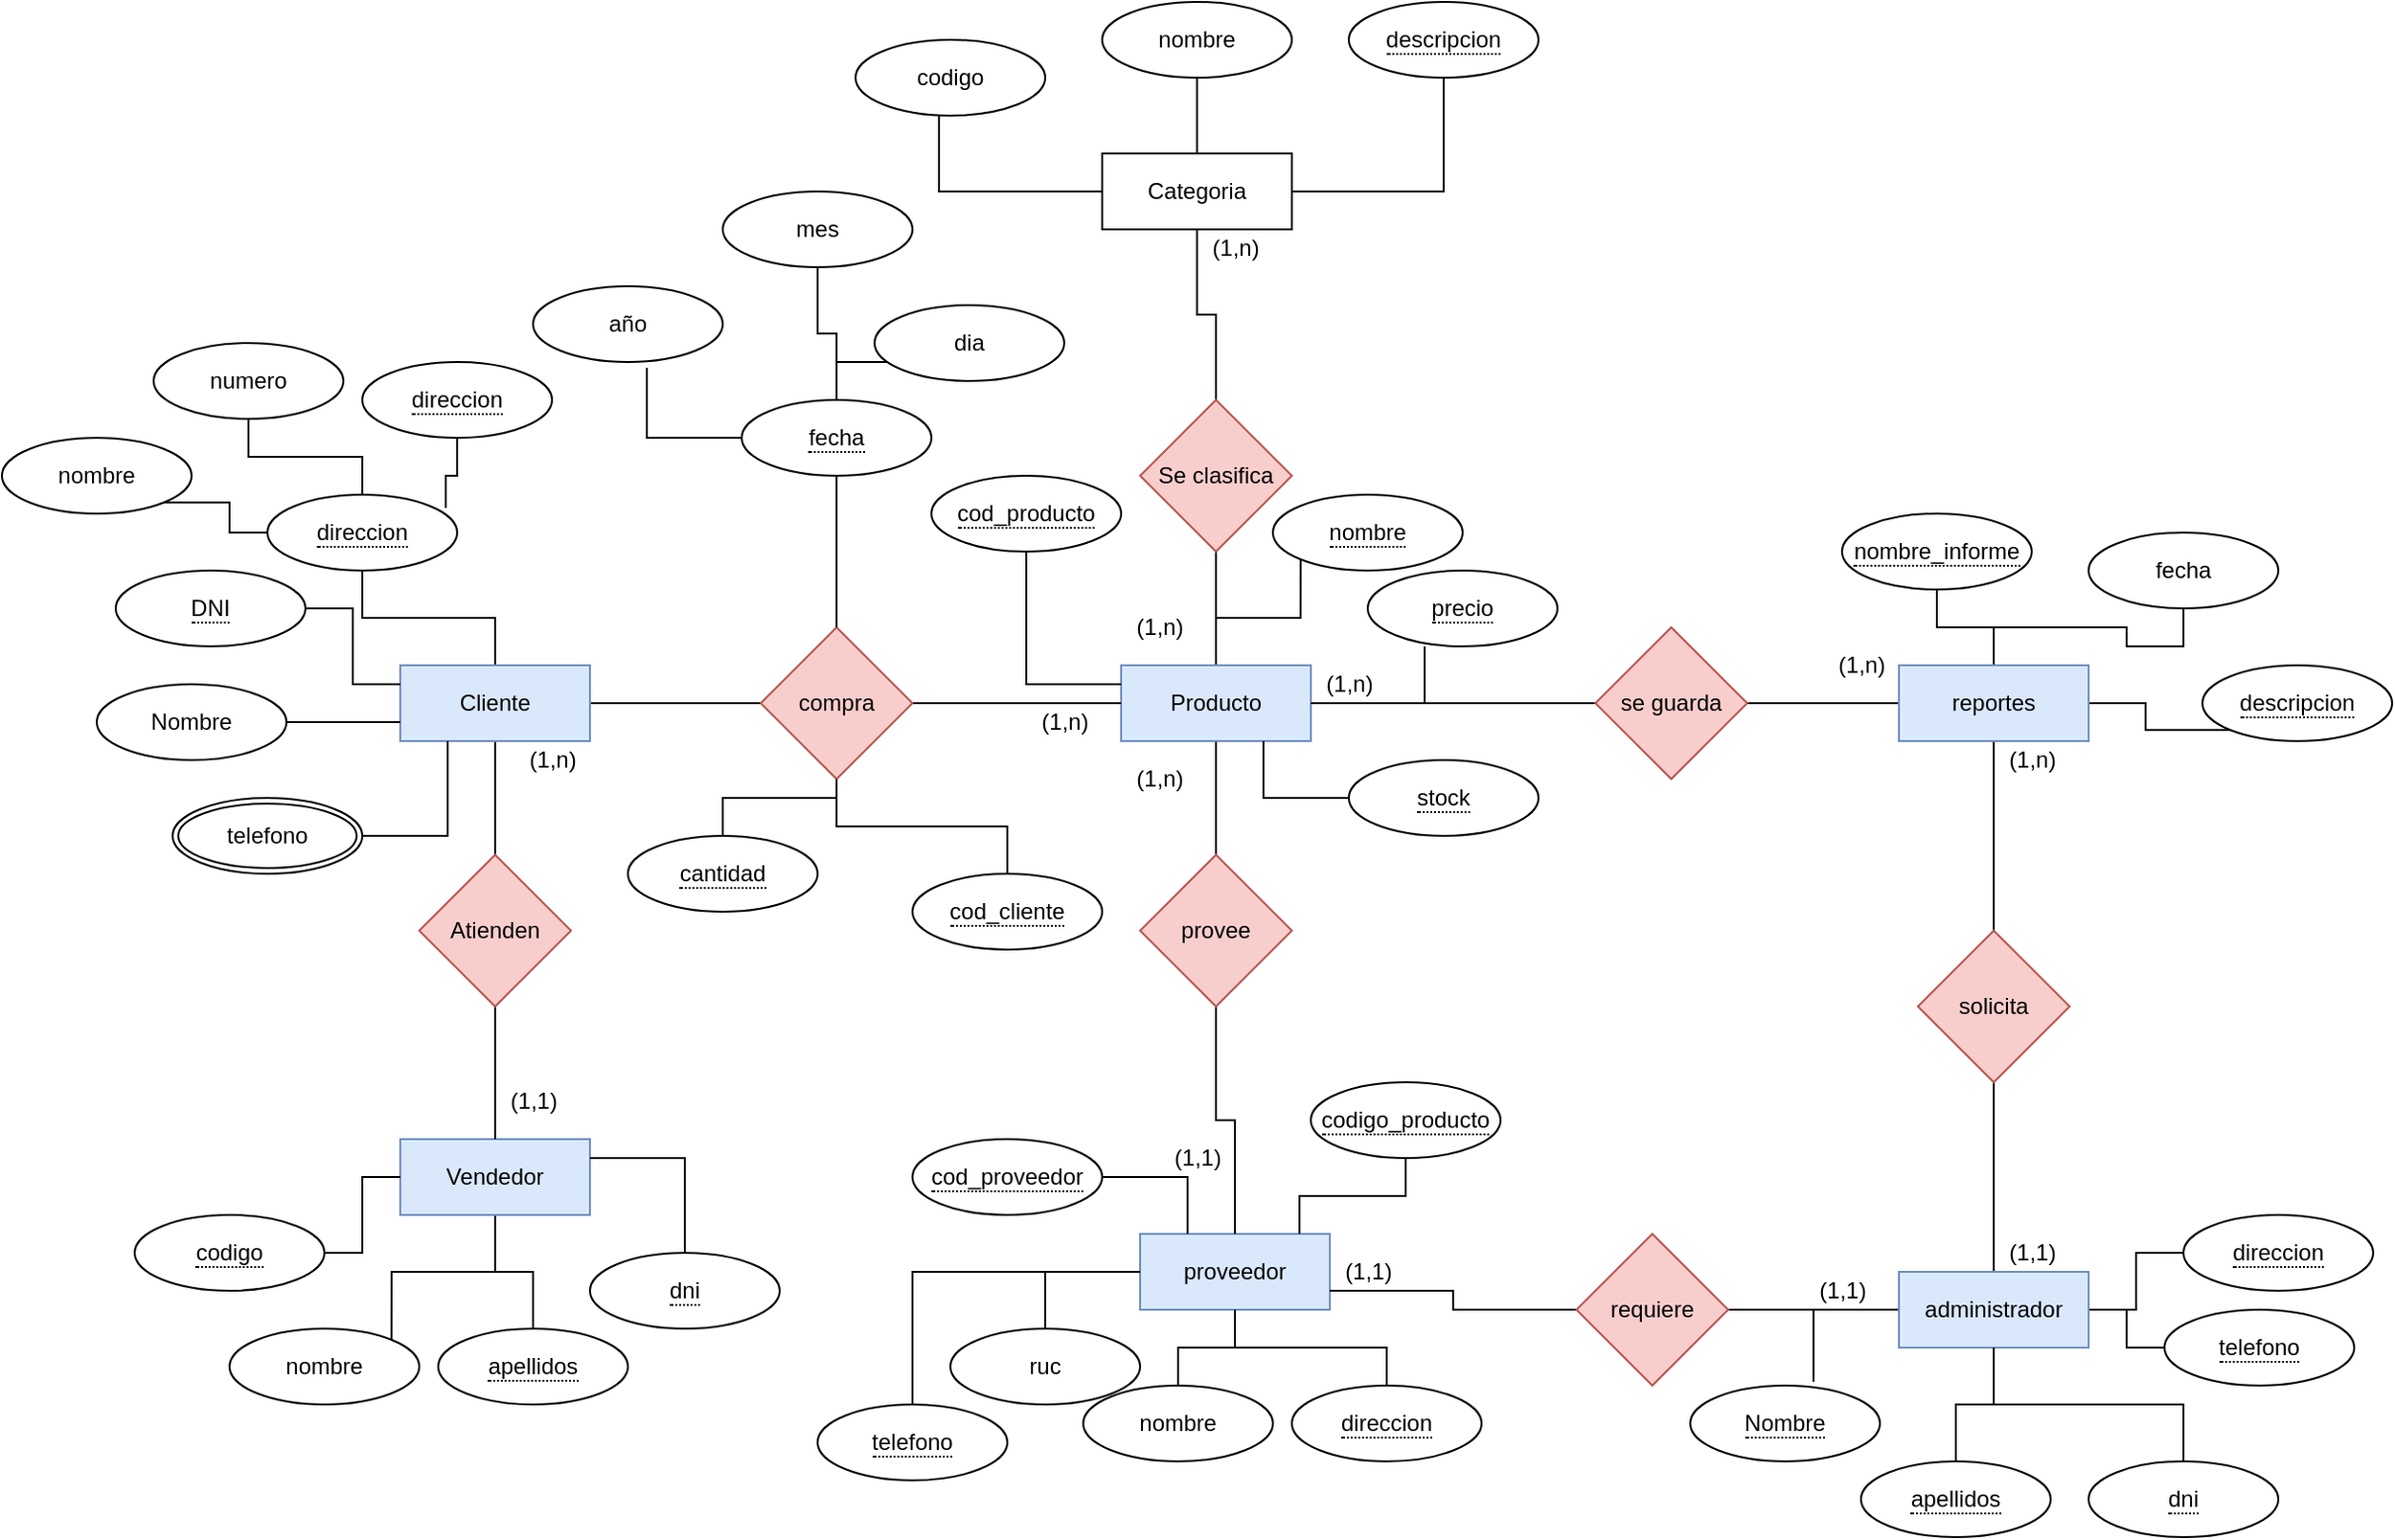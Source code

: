 <mxfile version="13.9.9" type="device"><diagram id="R2lEEEUBdFMjLlhIrx00" name="Page-1"><mxGraphModel dx="2038" dy="1594" grid="1" gridSize="10" guides="1" tooltips="1" connect="1" arrows="1" fold="1" page="1" pageScale="1" pageWidth="850" pageHeight="1100" math="0" shadow="0" extFonts="Permanent Marker^https://fonts.googleapis.com/css?family=Permanent+Marker"><root><mxCell id="0"/><mxCell id="1" parent="0"/><mxCell id="9m6zmEANx0k7Btsgxf_V-5" value="" style="edgeStyle=orthogonalEdgeStyle;rounded=0;orthogonalLoop=1;jettySize=auto;html=1;endArrow=none;endFill=0;" parent="1" source="9m6zmEANx0k7Btsgxf_V-1" target="9m6zmEANx0k7Btsgxf_V-4" edge="1"><mxGeometry relative="1" as="geometry"/></mxCell><mxCell id="9m6zmEANx0k7Btsgxf_V-8" value="" style="edgeStyle=orthogonalEdgeStyle;rounded=0;orthogonalLoop=1;jettySize=auto;html=1;endArrow=none;endFill=0;" parent="1" source="9m6zmEANx0k7Btsgxf_V-1" target="9m6zmEANx0k7Btsgxf_V-7" edge="1"><mxGeometry relative="1" as="geometry"/></mxCell><mxCell id="9m6zmEANx0k7Btsgxf_V-21" style="edgeStyle=orthogonalEdgeStyle;rounded=0;orthogonalLoop=1;jettySize=auto;html=1;endArrow=none;endFill=0;" parent="1" source="9m6zmEANx0k7Btsgxf_V-1" target="9m6zmEANx0k7Btsgxf_V-19" edge="1"><mxGeometry relative="1" as="geometry"/></mxCell><mxCell id="9m6zmEANx0k7Btsgxf_V-1" value="Cliente" style="whiteSpace=wrap;html=1;align=center;fillColor=#dae8fc;strokeColor=#6c8ebf;" parent="1" vertex="1"><mxGeometry x="60" y="170" width="100" height="40" as="geometry"/></mxCell><mxCell id="9m6zmEANx0k7Btsgxf_V-93" style="edgeStyle=orthogonalEdgeStyle;rounded=0;orthogonalLoop=1;jettySize=auto;html=1;entryX=1;entryY=0;entryDx=0;entryDy=0;endArrow=none;endFill=0;" parent="1" source="9m6zmEANx0k7Btsgxf_V-2" target="9m6zmEANx0k7Btsgxf_V-35" edge="1"><mxGeometry relative="1" as="geometry"/></mxCell><mxCell id="9m6zmEANx0k7Btsgxf_V-94" style="edgeStyle=orthogonalEdgeStyle;rounded=0;orthogonalLoop=1;jettySize=auto;html=1;endArrow=none;endFill=0;" parent="1" source="9m6zmEANx0k7Btsgxf_V-2" target="9m6zmEANx0k7Btsgxf_V-36" edge="1"><mxGeometry relative="1" as="geometry"/></mxCell><mxCell id="9m6zmEANx0k7Btsgxf_V-2" value="Vendedor" style="whiteSpace=wrap;html=1;align=center;fillColor=#dae8fc;strokeColor=#6c8ebf;" parent="1" vertex="1"><mxGeometry x="60" y="420" width="100" height="40" as="geometry"/></mxCell><mxCell id="9m6zmEANx0k7Btsgxf_V-11" value="" style="edgeStyle=orthogonalEdgeStyle;rounded=0;orthogonalLoop=1;jettySize=auto;html=1;endArrow=none;endFill=0;" parent="1" source="9m6zmEANx0k7Btsgxf_V-3" target="9m6zmEANx0k7Btsgxf_V-10" edge="1"><mxGeometry relative="1" as="geometry"/></mxCell><mxCell id="9m6zmEANx0k7Btsgxf_V-46" style="edgeStyle=orthogonalEdgeStyle;rounded=0;orthogonalLoop=1;jettySize=auto;html=1;entryX=0;entryY=1;entryDx=0;entryDy=0;endArrow=none;endFill=0;" parent="1" source="9m6zmEANx0k7Btsgxf_V-3" target="9m6zmEANx0k7Btsgxf_V-31" edge="1"><mxGeometry relative="1" as="geometry"/></mxCell><mxCell id="9m6zmEANx0k7Btsgxf_V-53" value="" style="edgeStyle=orthogonalEdgeStyle;rounded=0;orthogonalLoop=1;jettySize=auto;html=1;endArrow=none;endFill=0;" parent="1" source="9m6zmEANx0k7Btsgxf_V-3" target="9m6zmEANx0k7Btsgxf_V-52" edge="1"><mxGeometry relative="1" as="geometry"/></mxCell><mxCell id="9m6zmEANx0k7Btsgxf_V-66" style="edgeStyle=orthogonalEdgeStyle;rounded=0;orthogonalLoop=1;jettySize=auto;html=1;entryX=0.3;entryY=1;entryDx=0;entryDy=0;entryPerimeter=0;endArrow=none;endFill=0;" parent="1" source="9m6zmEANx0k7Btsgxf_V-3" target="9m6zmEANx0k7Btsgxf_V-32" edge="1"><mxGeometry relative="1" as="geometry"/></mxCell><mxCell id="9m6zmEANx0k7Btsgxf_V-3" value="Producto" style="whiteSpace=wrap;html=1;align=center;fillColor=#dae8fc;strokeColor=#6c8ebf;" parent="1" vertex="1"><mxGeometry x="440" y="170" width="100" height="40" as="geometry"/></mxCell><mxCell id="9m6zmEANx0k7Btsgxf_V-6" style="edgeStyle=orthogonalEdgeStyle;rounded=0;orthogonalLoop=1;jettySize=auto;html=1;endArrow=none;endFill=0;" parent="1" source="9m6zmEANx0k7Btsgxf_V-4" target="9m6zmEANx0k7Btsgxf_V-3" edge="1"><mxGeometry relative="1" as="geometry"/></mxCell><mxCell id="9m6zmEANx0k7Btsgxf_V-114" style="edgeStyle=orthogonalEdgeStyle;rounded=0;orthogonalLoop=1;jettySize=auto;html=1;endArrow=none;endFill=0;" parent="1" source="9m6zmEANx0k7Btsgxf_V-4" target="9m6zmEANx0k7Btsgxf_V-109" edge="1"><mxGeometry relative="1" as="geometry"/></mxCell><mxCell id="9m6zmEANx0k7Btsgxf_V-4" value="compra" style="rhombus;whiteSpace=wrap;html=1;fillColor=#f8cecc;strokeColor=#b85450;" parent="1" vertex="1"><mxGeometry x="250" y="150" width="80" height="80" as="geometry"/></mxCell><mxCell id="9m6zmEANx0k7Btsgxf_V-9" style="edgeStyle=orthogonalEdgeStyle;rounded=0;orthogonalLoop=1;jettySize=auto;html=1;endArrow=none;endFill=0;" parent="1" source="9m6zmEANx0k7Btsgxf_V-7" target="9m6zmEANx0k7Btsgxf_V-2" edge="1"><mxGeometry relative="1" as="geometry"/></mxCell><mxCell id="9m6zmEANx0k7Btsgxf_V-7" value="Atienden" style="rhombus;whiteSpace=wrap;html=1;fillColor=#f8cecc;strokeColor=#b85450;" parent="1" vertex="1"><mxGeometry x="70" y="270" width="80" height="80" as="geometry"/></mxCell><mxCell id="9m6zmEANx0k7Btsgxf_V-13" style="edgeStyle=orthogonalEdgeStyle;rounded=0;orthogonalLoop=1;jettySize=auto;html=1;entryX=0.5;entryY=1;entryDx=0;entryDy=0;endArrow=none;endFill=0;" parent="1" source="9m6zmEANx0k7Btsgxf_V-10" target="9m6zmEANx0k7Btsgxf_V-12" edge="1"><mxGeometry relative="1" as="geometry"/></mxCell><mxCell id="9m6zmEANx0k7Btsgxf_V-10" value="Se clasifica" style="rhombus;whiteSpace=wrap;html=1;fillColor=#f8cecc;strokeColor=#b85450;" parent="1" vertex="1"><mxGeometry x="450" y="30" width="80" height="80" as="geometry"/></mxCell><mxCell id="9m6zmEANx0k7Btsgxf_V-27" style="edgeStyle=orthogonalEdgeStyle;rounded=0;orthogonalLoop=1;jettySize=auto;html=1;endArrow=none;endFill=0;" parent="1" source="9m6zmEANx0k7Btsgxf_V-12" target="9m6zmEANx0k7Btsgxf_V-25" edge="1"><mxGeometry relative="1" as="geometry"/></mxCell><mxCell id="9m6zmEANx0k7Btsgxf_V-28" style="edgeStyle=orthogonalEdgeStyle;rounded=0;orthogonalLoop=1;jettySize=auto;html=1;entryX=0.44;entryY=1;entryDx=0;entryDy=0;entryPerimeter=0;endArrow=none;endFill=0;" parent="1" source="9m6zmEANx0k7Btsgxf_V-12" target="9m6zmEANx0k7Btsgxf_V-24" edge="1"><mxGeometry relative="1" as="geometry"/></mxCell><mxCell id="9m6zmEANx0k7Btsgxf_V-29" style="edgeStyle=orthogonalEdgeStyle;rounded=0;orthogonalLoop=1;jettySize=auto;html=1;endArrow=none;endFill=0;" parent="1" source="9m6zmEANx0k7Btsgxf_V-12" target="9m6zmEANx0k7Btsgxf_V-26" edge="1"><mxGeometry relative="1" as="geometry"/></mxCell><mxCell id="9m6zmEANx0k7Btsgxf_V-12" value="Categoria" style="whiteSpace=wrap;html=1;align=center;" parent="1" vertex="1"><mxGeometry x="430" y="-100" width="100" height="40" as="geometry"/></mxCell><mxCell id="9m6zmEANx0k7Btsgxf_V-123" style="edgeStyle=orthogonalEdgeStyle;rounded=0;orthogonalLoop=1;jettySize=auto;html=1;entryX=0;entryY=0.75;entryDx=0;entryDy=0;endArrow=none;endFill=0;" parent="1" source="9m6zmEANx0k7Btsgxf_V-14" target="9m6zmEANx0k7Btsgxf_V-1" edge="1"><mxGeometry relative="1" as="geometry"/></mxCell><mxCell id="9m6zmEANx0k7Btsgxf_V-14" value="Nombre" style="ellipse;whiteSpace=wrap;html=1;align=center;" parent="1" vertex="1"><mxGeometry x="-100" y="180" width="100" height="40" as="geometry"/></mxCell><mxCell id="9m6zmEANx0k7Btsgxf_V-124" style="edgeStyle=orthogonalEdgeStyle;rounded=0;orthogonalLoop=1;jettySize=auto;html=1;entryX=0;entryY=0.25;entryDx=0;entryDy=0;endArrow=none;endFill=0;" parent="1" source="9m6zmEANx0k7Btsgxf_V-16" target="9m6zmEANx0k7Btsgxf_V-1" edge="1"><mxGeometry relative="1" as="geometry"/></mxCell><mxCell id="9m6zmEANx0k7Btsgxf_V-16" value="&lt;span style=&quot;border-bottom: 1px dotted&quot;&gt;DNI&lt;/span&gt;" style="ellipse;whiteSpace=wrap;html=1;align=center;" parent="1" vertex="1"><mxGeometry x="-90" y="120" width="100" height="40" as="geometry"/></mxCell><mxCell id="9m6zmEANx0k7Btsgxf_V-122" style="edgeStyle=orthogonalEdgeStyle;rounded=0;orthogonalLoop=1;jettySize=auto;html=1;entryX=0.25;entryY=1;entryDx=0;entryDy=0;endArrow=none;endFill=0;" parent="1" source="9m6zmEANx0k7Btsgxf_V-18" target="9m6zmEANx0k7Btsgxf_V-1" edge="1"><mxGeometry relative="1" as="geometry"/></mxCell><mxCell id="9m6zmEANx0k7Btsgxf_V-18" value="telefono" style="ellipse;shape=doubleEllipse;margin=3;whiteSpace=wrap;html=1;align=center;" parent="1" vertex="1"><mxGeometry x="-60" y="240" width="100" height="40" as="geometry"/></mxCell><mxCell id="9m6zmEANx0k7Btsgxf_V-128" style="edgeStyle=orthogonalEdgeStyle;rounded=0;orthogonalLoop=1;jettySize=auto;html=1;entryX=1;entryY=1;entryDx=0;entryDy=0;endArrow=none;endFill=0;" parent="1" source="9m6zmEANx0k7Btsgxf_V-19" target="9m6zmEANx0k7Btsgxf_V-125" edge="1"><mxGeometry relative="1" as="geometry"/></mxCell><mxCell id="9m6zmEANx0k7Btsgxf_V-129" style="edgeStyle=orthogonalEdgeStyle;rounded=0;orthogonalLoop=1;jettySize=auto;html=1;endArrow=none;endFill=0;" parent="1" source="9m6zmEANx0k7Btsgxf_V-19" target="9m6zmEANx0k7Btsgxf_V-126" edge="1"><mxGeometry relative="1" as="geometry"/></mxCell><mxCell id="9m6zmEANx0k7Btsgxf_V-19" value="&lt;span style=&quot;border-bottom: 1px dotted&quot;&gt;direccion&lt;/span&gt;" style="ellipse;whiteSpace=wrap;html=1;align=center;" parent="1" vertex="1"><mxGeometry x="-10" y="80" width="100" height="40" as="geometry"/></mxCell><mxCell id="9m6zmEANx0k7Btsgxf_V-24" value="codigo" style="ellipse;whiteSpace=wrap;html=1;align=center;" parent="1" vertex="1"><mxGeometry x="300" y="-160" width="100" height="40" as="geometry"/></mxCell><mxCell id="9m6zmEANx0k7Btsgxf_V-25" value="nombre" style="ellipse;whiteSpace=wrap;html=1;align=center;" parent="1" vertex="1"><mxGeometry x="430" y="-180" width="100" height="40" as="geometry"/></mxCell><mxCell id="9m6zmEANx0k7Btsgxf_V-26" value="&lt;span style=&quot;border-bottom: 1px dotted&quot;&gt;descripcion&lt;/span&gt;" style="ellipse;whiteSpace=wrap;html=1;align=center;" parent="1" vertex="1"><mxGeometry x="560" y="-180" width="100" height="40" as="geometry"/></mxCell><mxCell id="9m6zmEANx0k7Btsgxf_V-64" style="edgeStyle=orthogonalEdgeStyle;rounded=0;orthogonalLoop=1;jettySize=auto;html=1;entryX=0;entryY=0.25;entryDx=0;entryDy=0;endArrow=none;endFill=0;" parent="1" source="9m6zmEANx0k7Btsgxf_V-30" target="9m6zmEANx0k7Btsgxf_V-3" edge="1"><mxGeometry relative="1" as="geometry"/></mxCell><mxCell id="9m6zmEANx0k7Btsgxf_V-30" value="&lt;span style=&quot;border-bottom: 1px dotted&quot;&gt;cod_producto&lt;/span&gt;" style="ellipse;whiteSpace=wrap;html=1;align=center;" parent="1" vertex="1"><mxGeometry x="340" y="70" width="100" height="40" as="geometry"/></mxCell><mxCell id="9m6zmEANx0k7Btsgxf_V-31" value="&lt;span style=&quot;border-bottom: 1px dotted&quot;&gt;nombre&lt;/span&gt;" style="ellipse;whiteSpace=wrap;html=1;align=center;" parent="1" vertex="1"><mxGeometry x="520" y="80" width="100" height="40" as="geometry"/></mxCell><mxCell id="9m6zmEANx0k7Btsgxf_V-32" value="&lt;span style=&quot;border-bottom: 1px dotted&quot;&gt;precio&lt;/span&gt;" style="ellipse;whiteSpace=wrap;html=1;align=center;" parent="1" vertex="1"><mxGeometry x="570" y="120" width="100" height="40" as="geometry"/></mxCell><mxCell id="9m6zmEANx0k7Btsgxf_V-67" style="edgeStyle=orthogonalEdgeStyle;rounded=0;orthogonalLoop=1;jettySize=auto;html=1;entryX=0.75;entryY=1;entryDx=0;entryDy=0;endArrow=none;endFill=0;" parent="1" source="9m6zmEANx0k7Btsgxf_V-33" target="9m6zmEANx0k7Btsgxf_V-3" edge="1"><mxGeometry relative="1" as="geometry"/></mxCell><mxCell id="9m6zmEANx0k7Btsgxf_V-33" value="&lt;span style=&quot;border-bottom: 1px dotted&quot;&gt;stock&lt;/span&gt;" style="ellipse;whiteSpace=wrap;html=1;align=center;" parent="1" vertex="1"><mxGeometry x="560" y="220" width="100" height="40" as="geometry"/></mxCell><mxCell id="9m6zmEANx0k7Btsgxf_V-91" style="edgeStyle=orthogonalEdgeStyle;rounded=0;orthogonalLoop=1;jettySize=auto;html=1;entryX=0;entryY=0.5;entryDx=0;entryDy=0;endArrow=none;endFill=0;" parent="1" source="9m6zmEANx0k7Btsgxf_V-34" target="9m6zmEANx0k7Btsgxf_V-2" edge="1"><mxGeometry relative="1" as="geometry"/></mxCell><mxCell id="9m6zmEANx0k7Btsgxf_V-34" value="&lt;span style=&quot;border-bottom: 1px dotted&quot;&gt;codigo&lt;/span&gt;" style="ellipse;whiteSpace=wrap;html=1;align=center;" parent="1" vertex="1"><mxGeometry x="-80" y="460" width="100" height="40" as="geometry"/></mxCell><mxCell id="9m6zmEANx0k7Btsgxf_V-35" value="nombre" style="ellipse;whiteSpace=wrap;html=1;align=center;" parent="1" vertex="1"><mxGeometry x="-30" y="520" width="100" height="40" as="geometry"/></mxCell><mxCell id="9m6zmEANx0k7Btsgxf_V-36" value="&lt;span style=&quot;border-bottom: 1px dotted&quot;&gt;apellidos&lt;/span&gt;" style="ellipse;whiteSpace=wrap;html=1;align=center;" parent="1" vertex="1"><mxGeometry x="80" y="520" width="100" height="40" as="geometry"/></mxCell><mxCell id="9m6zmEANx0k7Btsgxf_V-92" style="edgeStyle=orthogonalEdgeStyle;rounded=0;orthogonalLoop=1;jettySize=auto;html=1;entryX=1;entryY=0.25;entryDx=0;entryDy=0;endArrow=none;endFill=0;" parent="1" source="9m6zmEANx0k7Btsgxf_V-37" target="9m6zmEANx0k7Btsgxf_V-2" edge="1"><mxGeometry relative="1" as="geometry"/></mxCell><mxCell id="9m6zmEANx0k7Btsgxf_V-37" value="&lt;span style=&quot;border-bottom: 1px dotted&quot;&gt;dni&lt;/span&gt;" style="ellipse;whiteSpace=wrap;html=1;align=center;" parent="1" vertex="1"><mxGeometry x="160" y="480" width="100" height="40" as="geometry"/></mxCell><mxCell id="9m6zmEANx0k7Btsgxf_V-42" value="(1,1)" style="text;html=1;align=center;verticalAlign=middle;resizable=0;points=[];autosize=1;strokeColor=none;fillColor=none;" parent="1" vertex="1"><mxGeometry x="110" y="390" width="40" height="20" as="geometry"/></mxCell><mxCell id="9m6zmEANx0k7Btsgxf_V-43" value="(1,n)" style="text;html=1;align=center;verticalAlign=middle;resizable=0;points=[];autosize=1;strokeColor=none;fillColor=none;" parent="1" vertex="1"><mxGeometry x="120" y="210" width="40" height="20" as="geometry"/></mxCell><mxCell id="9m6zmEANx0k7Btsgxf_V-44" value="(1,n)" style="text;html=1;align=center;verticalAlign=middle;resizable=0;points=[];autosize=1;strokeColor=none;fillColor=none;" parent="1" vertex="1"><mxGeometry x="390" y="190" width="40" height="20" as="geometry"/></mxCell><mxCell id="9m6zmEANx0k7Btsgxf_V-49" value="(1,n)" style="text;html=1;align=center;verticalAlign=middle;resizable=0;points=[];autosize=1;strokeColor=none;fillColor=none;" parent="1" vertex="1"><mxGeometry x="440" y="140" width="40" height="20" as="geometry"/></mxCell><mxCell id="9m6zmEANx0k7Btsgxf_V-50" value="(1,n)" style="text;html=1;align=center;verticalAlign=middle;resizable=0;points=[];autosize=1;strokeColor=none;fillColor=none;" parent="1" vertex="1"><mxGeometry x="480" y="-60" width="40" height="20" as="geometry"/></mxCell><mxCell id="9m6zmEANx0k7Btsgxf_V-61" style="edgeStyle=orthogonalEdgeStyle;rounded=0;orthogonalLoop=1;jettySize=auto;html=1;entryX=0.5;entryY=0;entryDx=0;entryDy=0;endArrow=none;endFill=0;" parent="1" source="9m6zmEANx0k7Btsgxf_V-51" target="9m6zmEANx0k7Btsgxf_V-56" edge="1"><mxGeometry relative="1" as="geometry"/></mxCell><mxCell id="9m6zmEANx0k7Btsgxf_V-62" style="edgeStyle=orthogonalEdgeStyle;rounded=0;orthogonalLoop=1;jettySize=auto;html=1;endArrow=none;endFill=0;" parent="1" source="9m6zmEANx0k7Btsgxf_V-51" target="9m6zmEANx0k7Btsgxf_V-59" edge="1"><mxGeometry relative="1" as="geometry"/></mxCell><mxCell id="9m6zmEANx0k7Btsgxf_V-51" value="proveedor" style="whiteSpace=wrap;html=1;align=center;fillColor=#dae8fc;strokeColor=#6c8ebf;" parent="1" vertex="1"><mxGeometry x="450" y="470" width="100" height="40" as="geometry"/></mxCell><mxCell id="9m6zmEANx0k7Btsgxf_V-55" style="edgeStyle=orthogonalEdgeStyle;rounded=0;orthogonalLoop=1;jettySize=auto;html=1;endArrow=none;endFill=0;" parent="1" source="9m6zmEANx0k7Btsgxf_V-52" target="9m6zmEANx0k7Btsgxf_V-51" edge="1"><mxGeometry relative="1" as="geometry"/></mxCell><mxCell id="9m6zmEANx0k7Btsgxf_V-52" value="provee" style="rhombus;whiteSpace=wrap;html=1;fillColor=#f8cecc;strokeColor=#b85450;" parent="1" vertex="1"><mxGeometry x="450" y="270" width="80" height="80" as="geometry"/></mxCell><mxCell id="9m6zmEANx0k7Btsgxf_V-56" value="&lt;span style=&quot;border-bottom: 1px dotted&quot;&gt;telefono&lt;/span&gt;" style="ellipse;whiteSpace=wrap;html=1;align=center;" parent="1" vertex="1"><mxGeometry x="280" y="560" width="100" height="40" as="geometry"/></mxCell><mxCell id="9m6zmEANx0k7Btsgxf_V-83" style="edgeStyle=orthogonalEdgeStyle;rounded=0;orthogonalLoop=1;jettySize=auto;html=1;endArrow=none;endFill=0;" parent="1" source="9m6zmEANx0k7Btsgxf_V-57" target="9m6zmEANx0k7Btsgxf_V-51" edge="1"><mxGeometry relative="1" as="geometry"/></mxCell><mxCell id="9m6zmEANx0k7Btsgxf_V-57" value="nombre" style="ellipse;whiteSpace=wrap;html=1;align=center;" parent="1" vertex="1"><mxGeometry x="420" y="550" width="100" height="40" as="geometry"/></mxCell><mxCell id="9m6zmEANx0k7Btsgxf_V-82" style="edgeStyle=orthogonalEdgeStyle;rounded=0;orthogonalLoop=1;jettySize=auto;html=1;entryX=0;entryY=0.5;entryDx=0;entryDy=0;endArrow=none;endFill=0;" parent="1" source="9m6zmEANx0k7Btsgxf_V-58" target="9m6zmEANx0k7Btsgxf_V-51" edge="1"><mxGeometry relative="1" as="geometry"/></mxCell><mxCell id="9m6zmEANx0k7Btsgxf_V-58" value="ruc" style="ellipse;whiteSpace=wrap;html=1;align=center;" parent="1" vertex="1"><mxGeometry x="350" y="520" width="100" height="40" as="geometry"/></mxCell><mxCell id="9m6zmEANx0k7Btsgxf_V-59" value="&lt;span style=&quot;border-bottom: 1px dotted&quot;&gt;direccion&lt;/span&gt;" style="ellipse;whiteSpace=wrap;html=1;align=center;" parent="1" vertex="1"><mxGeometry x="530" y="550" width="100" height="40" as="geometry"/></mxCell><mxCell id="9m6zmEANx0k7Btsgxf_V-70" value="" style="edgeStyle=orthogonalEdgeStyle;rounded=0;orthogonalLoop=1;jettySize=auto;html=1;endArrow=none;endFill=0;" parent="1" source="9m6zmEANx0k7Btsgxf_V-68" target="9m6zmEANx0k7Btsgxf_V-69" edge="1"><mxGeometry relative="1" as="geometry"/></mxCell><mxCell id="9m6zmEANx0k7Btsgxf_V-85" value="" style="edgeStyle=orthogonalEdgeStyle;rounded=0;orthogonalLoop=1;jettySize=auto;html=1;endArrow=none;endFill=0;" parent="1" source="9m6zmEANx0k7Btsgxf_V-68" target="9m6zmEANx0k7Btsgxf_V-84" edge="1"><mxGeometry relative="1" as="geometry"/></mxCell><mxCell id="9m6zmEANx0k7Btsgxf_V-100" style="edgeStyle=orthogonalEdgeStyle;rounded=0;orthogonalLoop=1;jettySize=auto;html=1;entryX=0.5;entryY=0;entryDx=0;entryDy=0;endArrow=none;endFill=0;" parent="1" source="9m6zmEANx0k7Btsgxf_V-68" target="9m6zmEANx0k7Btsgxf_V-96" edge="1"><mxGeometry relative="1" as="geometry"/></mxCell><mxCell id="9m6zmEANx0k7Btsgxf_V-101" style="edgeStyle=orthogonalEdgeStyle;rounded=0;orthogonalLoop=1;jettySize=auto;html=1;entryX=0.65;entryY=-0.05;entryDx=0;entryDy=0;entryPerimeter=0;endArrow=none;endFill=0;" parent="1" source="9m6zmEANx0k7Btsgxf_V-68" target="9m6zmEANx0k7Btsgxf_V-95" edge="1"><mxGeometry relative="1" as="geometry"/></mxCell><mxCell id="9m6zmEANx0k7Btsgxf_V-105" style="edgeStyle=orthogonalEdgeStyle;rounded=0;orthogonalLoop=1;jettySize=auto;html=1;entryX=0;entryY=0.5;entryDx=0;entryDy=0;endArrow=none;endFill=0;" parent="1" source="9m6zmEANx0k7Btsgxf_V-68" target="9m6zmEANx0k7Btsgxf_V-99" edge="1"><mxGeometry relative="1" as="geometry"/></mxCell><mxCell id="9m6zmEANx0k7Btsgxf_V-106" style="edgeStyle=orthogonalEdgeStyle;rounded=0;orthogonalLoop=1;jettySize=auto;html=1;endArrow=none;endFill=0;" parent="1" source="9m6zmEANx0k7Btsgxf_V-68" target="9m6zmEANx0k7Btsgxf_V-98" edge="1"><mxGeometry relative="1" as="geometry"/></mxCell><mxCell id="9m6zmEANx0k7Btsgxf_V-68" value="administrador" style="whiteSpace=wrap;html=1;align=center;fillColor=#dae8fc;strokeColor=#6c8ebf;" parent="1" vertex="1"><mxGeometry x="850" y="490" width="100" height="40" as="geometry"/></mxCell><mxCell id="9m6zmEANx0k7Btsgxf_V-77" style="edgeStyle=orthogonalEdgeStyle;rounded=0;orthogonalLoop=1;jettySize=auto;html=1;endArrow=none;endFill=0;" parent="1" source="9m6zmEANx0k7Btsgxf_V-69" target="9m6zmEANx0k7Btsgxf_V-71" edge="1"><mxGeometry relative="1" as="geometry"/></mxCell><mxCell id="9m6zmEANx0k7Btsgxf_V-69" value="solicita" style="rhombus;whiteSpace=wrap;html=1;fillColor=#f8cecc;strokeColor=#b85450;" parent="1" vertex="1"><mxGeometry x="860" y="310" width="80" height="80" as="geometry"/></mxCell><mxCell id="9m6zmEANx0k7Btsgxf_V-75" value="" style="edgeStyle=orthogonalEdgeStyle;rounded=0;orthogonalLoop=1;jettySize=auto;html=1;endArrow=none;endFill=0;" parent="1" source="9m6zmEANx0k7Btsgxf_V-71" target="9m6zmEANx0k7Btsgxf_V-74" edge="1"><mxGeometry relative="1" as="geometry"/></mxCell><mxCell id="9m6zmEANx0k7Btsgxf_V-136" style="edgeStyle=orthogonalEdgeStyle;rounded=0;orthogonalLoop=1;jettySize=auto;html=1;endArrow=none;endFill=0;" parent="1" source="9m6zmEANx0k7Btsgxf_V-71" target="9m6zmEANx0k7Btsgxf_V-107" edge="1"><mxGeometry relative="1" as="geometry"/></mxCell><mxCell id="9m6zmEANx0k7Btsgxf_V-137" style="edgeStyle=orthogonalEdgeStyle;rounded=0;orthogonalLoop=1;jettySize=auto;html=1;endArrow=none;endFill=0;" parent="1" source="9m6zmEANx0k7Btsgxf_V-71" target="9m6zmEANx0k7Btsgxf_V-108" edge="1"><mxGeometry relative="1" as="geometry"/></mxCell><mxCell id="9m6zmEANx0k7Btsgxf_V-138" style="edgeStyle=orthogonalEdgeStyle;rounded=0;orthogonalLoop=1;jettySize=auto;html=1;entryX=0;entryY=1;entryDx=0;entryDy=0;endArrow=none;endFill=0;" parent="1" source="9m6zmEANx0k7Btsgxf_V-71" target="9m6zmEANx0k7Btsgxf_V-121" edge="1"><mxGeometry relative="1" as="geometry"/></mxCell><mxCell id="9m6zmEANx0k7Btsgxf_V-71" value="reportes" style="whiteSpace=wrap;html=1;align=center;fillColor=#dae8fc;strokeColor=#6c8ebf;" parent="1" vertex="1"><mxGeometry x="850" y="170" width="100" height="40" as="geometry"/></mxCell><mxCell id="9m6zmEANx0k7Btsgxf_V-76" style="edgeStyle=orthogonalEdgeStyle;rounded=0;orthogonalLoop=1;jettySize=auto;html=1;endArrow=none;endFill=0;" parent="1" source="9m6zmEANx0k7Btsgxf_V-74" edge="1"><mxGeometry relative="1" as="geometry"><mxPoint x="540" y="190" as="targetPoint"/></mxGeometry></mxCell><mxCell id="9m6zmEANx0k7Btsgxf_V-74" value="se guarda" style="rhombus;whiteSpace=wrap;html=1;fillColor=#f8cecc;strokeColor=#b85450;" parent="1" vertex="1"><mxGeometry x="690" y="150" width="80" height="80" as="geometry"/></mxCell><mxCell id="9m6zmEANx0k7Btsgxf_V-78" value="(1,1)" style="text;html=1;align=center;verticalAlign=middle;resizable=0;points=[];autosize=1;strokeColor=none;fillColor=none;" parent="1" vertex="1"><mxGeometry x="900" y="470" width="40" height="20" as="geometry"/></mxCell><mxCell id="9m6zmEANx0k7Btsgxf_V-79" value="(1,n)" style="text;html=1;align=center;verticalAlign=middle;resizable=0;points=[];autosize=1;strokeColor=none;fillColor=none;" parent="1" vertex="1"><mxGeometry x="900" y="210" width="40" height="20" as="geometry"/></mxCell><mxCell id="9m6zmEANx0k7Btsgxf_V-80" value="(1,n)" style="text;html=1;align=center;verticalAlign=middle;resizable=0;points=[];autosize=1;strokeColor=none;fillColor=none;" parent="1" vertex="1"><mxGeometry x="810" y="160" width="40" height="20" as="geometry"/></mxCell><mxCell id="9m6zmEANx0k7Btsgxf_V-81" value="(1,n)" style="text;html=1;align=center;verticalAlign=middle;resizable=0;points=[];autosize=1;strokeColor=none;fillColor=none;" parent="1" vertex="1"><mxGeometry x="540" y="170" width="40" height="20" as="geometry"/></mxCell><mxCell id="9m6zmEANx0k7Btsgxf_V-86" style="edgeStyle=orthogonalEdgeStyle;rounded=0;orthogonalLoop=1;jettySize=auto;html=1;entryX=1;entryY=0.75;entryDx=0;entryDy=0;endArrow=none;endFill=0;" parent="1" source="9m6zmEANx0k7Btsgxf_V-84" target="9m6zmEANx0k7Btsgxf_V-51" edge="1"><mxGeometry relative="1" as="geometry"/></mxCell><mxCell id="9m6zmEANx0k7Btsgxf_V-84" value="requiere" style="rhombus;whiteSpace=wrap;html=1;fillColor=#f8cecc;strokeColor=#b85450;" parent="1" vertex="1"><mxGeometry x="680" y="470" width="80" height="80" as="geometry"/></mxCell><mxCell id="9m6zmEANx0k7Btsgxf_V-90" style="edgeStyle=orthogonalEdgeStyle;rounded=0;orthogonalLoop=1;jettySize=auto;html=1;entryX=0.5;entryY=1;entryDx=0;entryDy=0;endArrow=none;endFill=0;" parent="1" source="9m6zmEANx0k7Btsgxf_V-89" target="9m6zmEANx0k7Btsgxf_V-4" edge="1"><mxGeometry relative="1" as="geometry"/></mxCell><mxCell id="9m6zmEANx0k7Btsgxf_V-89" value="&lt;span style=&quot;border-bottom: 1px dotted&quot;&gt;cantidad&lt;/span&gt;" style="ellipse;whiteSpace=wrap;html=1;align=center;" parent="1" vertex="1"><mxGeometry x="180" y="260" width="100" height="40" as="geometry"/></mxCell><mxCell id="9m6zmEANx0k7Btsgxf_V-95" value="&lt;span style=&quot;border-bottom: 1px dotted&quot;&gt;Nombre&lt;/span&gt;" style="ellipse;whiteSpace=wrap;html=1;align=center;" parent="1" vertex="1"><mxGeometry x="740" y="550" width="100" height="40" as="geometry"/></mxCell><mxCell id="9m6zmEANx0k7Btsgxf_V-96" value="&lt;span style=&quot;border-bottom: 1px dotted&quot;&gt;apellidos&lt;/span&gt;" style="ellipse;whiteSpace=wrap;html=1;align=center;" parent="1" vertex="1"><mxGeometry x="830" y="590" width="100" height="40" as="geometry"/></mxCell><mxCell id="9m6zmEANx0k7Btsgxf_V-104" style="edgeStyle=orthogonalEdgeStyle;rounded=0;orthogonalLoop=1;jettySize=auto;html=1;endArrow=none;endFill=0;" parent="1" source="9m6zmEANx0k7Btsgxf_V-97" target="9m6zmEANx0k7Btsgxf_V-68" edge="1"><mxGeometry relative="1" as="geometry"/></mxCell><mxCell id="9m6zmEANx0k7Btsgxf_V-97" value="&lt;span style=&quot;border-bottom: 1px dotted&quot;&gt;dni&lt;/span&gt;" style="ellipse;whiteSpace=wrap;html=1;align=center;" parent="1" vertex="1"><mxGeometry x="950" y="590" width="100" height="40" as="geometry"/></mxCell><mxCell id="9m6zmEANx0k7Btsgxf_V-98" value="&lt;span style=&quot;border-bottom: 1px dotted&quot;&gt;telefono&lt;/span&gt;" style="ellipse;whiteSpace=wrap;html=1;align=center;" parent="1" vertex="1"><mxGeometry x="990" y="510" width="100" height="40" as="geometry"/></mxCell><mxCell id="9m6zmEANx0k7Btsgxf_V-99" value="&lt;span style=&quot;border-bottom: 1px dotted&quot;&gt;direccion&lt;/span&gt;" style="ellipse;whiteSpace=wrap;html=1;align=center;" parent="1" vertex="1"><mxGeometry x="1000" y="460" width="100" height="40" as="geometry"/></mxCell><mxCell id="9m6zmEANx0k7Btsgxf_V-107" value="&lt;span style=&quot;border-bottom: 1px dotted&quot;&gt;nombre_informe&lt;/span&gt;" style="ellipse;whiteSpace=wrap;html=1;align=center;" parent="1" vertex="1"><mxGeometry x="820" y="90" width="100" height="40" as="geometry"/></mxCell><mxCell id="9m6zmEANx0k7Btsgxf_V-108" value="fecha" style="ellipse;whiteSpace=wrap;html=1;align=center;" parent="1" vertex="1"><mxGeometry x="950" y="100" width="100" height="40" as="geometry"/></mxCell><mxCell id="9m6zmEANx0k7Btsgxf_V-109" value="&lt;span style=&quot;border-bottom: 1px dotted&quot;&gt;cod_cliente&lt;/span&gt;" style="ellipse;whiteSpace=wrap;html=1;align=center;" parent="1" vertex="1"><mxGeometry x="330" y="280" width="100" height="40" as="geometry"/></mxCell><mxCell id="9m6zmEANx0k7Btsgxf_V-111" style="edgeStyle=orthogonalEdgeStyle;rounded=0;orthogonalLoop=1;jettySize=auto;html=1;endArrow=none;endFill=0;" parent="1" source="9m6zmEANx0k7Btsgxf_V-110" target="9m6zmEANx0k7Btsgxf_V-4" edge="1"><mxGeometry relative="1" as="geometry"/></mxCell><mxCell id="9m6zmEANx0k7Btsgxf_V-118" value="" style="edgeStyle=orthogonalEdgeStyle;rounded=0;orthogonalLoop=1;jettySize=auto;html=1;endArrow=none;endFill=0;" parent="1" source="9m6zmEANx0k7Btsgxf_V-110" target="9m6zmEANx0k7Btsgxf_V-117" edge="1"><mxGeometry relative="1" as="geometry"/></mxCell><mxCell id="9m6zmEANx0k7Btsgxf_V-119" style="edgeStyle=orthogonalEdgeStyle;rounded=0;orthogonalLoop=1;jettySize=auto;html=1;entryX=0.6;entryY=1.075;entryDx=0;entryDy=0;entryPerimeter=0;endArrow=none;endFill=0;" parent="1" source="9m6zmEANx0k7Btsgxf_V-110" target="9m6zmEANx0k7Btsgxf_V-115" edge="1"><mxGeometry relative="1" as="geometry"/></mxCell><mxCell id="9m6zmEANx0k7Btsgxf_V-120" style="edgeStyle=orthogonalEdgeStyle;rounded=0;orthogonalLoop=1;jettySize=auto;html=1;entryX=0.5;entryY=1;entryDx=0;entryDy=0;endArrow=none;endFill=0;" parent="1" source="9m6zmEANx0k7Btsgxf_V-110" target="9m6zmEANx0k7Btsgxf_V-116" edge="1"><mxGeometry relative="1" as="geometry"/></mxCell><mxCell id="9m6zmEANx0k7Btsgxf_V-110" value="&lt;span style=&quot;border-bottom: 1px dotted&quot;&gt;fecha&lt;/span&gt;" style="ellipse;whiteSpace=wrap;html=1;align=center;" parent="1" vertex="1"><mxGeometry x="240" y="30" width="100" height="40" as="geometry"/></mxCell><mxCell id="9m6zmEANx0k7Btsgxf_V-115" value="año" style="ellipse;whiteSpace=wrap;html=1;align=center;" parent="1" vertex="1"><mxGeometry x="130" y="-30" width="100" height="40" as="geometry"/></mxCell><mxCell id="9m6zmEANx0k7Btsgxf_V-116" value="mes" style="ellipse;whiteSpace=wrap;html=1;align=center;" parent="1" vertex="1"><mxGeometry x="230" y="-80" width="100" height="40" as="geometry"/></mxCell><mxCell id="9m6zmEANx0k7Btsgxf_V-117" value="dia" style="ellipse;whiteSpace=wrap;html=1;align=center;" parent="1" vertex="1"><mxGeometry x="310" y="-20" width="100" height="40" as="geometry"/></mxCell><mxCell id="9m6zmEANx0k7Btsgxf_V-121" value="&lt;span style=&quot;border-bottom: 1px dotted&quot;&gt;descripcion&lt;/span&gt;" style="ellipse;whiteSpace=wrap;html=1;align=center;" parent="1" vertex="1"><mxGeometry x="1010" y="170" width="100" height="40" as="geometry"/></mxCell><mxCell id="9m6zmEANx0k7Btsgxf_V-125" value="nombre" style="ellipse;whiteSpace=wrap;html=1;align=center;" parent="1" vertex="1"><mxGeometry x="-150" y="50" width="100" height="40" as="geometry"/></mxCell><mxCell id="9m6zmEANx0k7Btsgxf_V-126" value="numero" style="ellipse;whiteSpace=wrap;html=1;align=center;" parent="1" vertex="1"><mxGeometry x="-70" width="100" height="40" as="geometry"/></mxCell><mxCell id="9m6zmEANx0k7Btsgxf_V-135" style="edgeStyle=orthogonalEdgeStyle;rounded=0;orthogonalLoop=1;jettySize=auto;html=1;entryX=0.94;entryY=0.175;entryDx=0;entryDy=0;entryPerimeter=0;endArrow=none;endFill=0;" parent="1" source="9m6zmEANx0k7Btsgxf_V-127" target="9m6zmEANx0k7Btsgxf_V-19" edge="1"><mxGeometry relative="1" as="geometry"/></mxCell><mxCell id="9m6zmEANx0k7Btsgxf_V-127" value="&lt;span style=&quot;border-bottom: 1px dotted&quot;&gt;direccion&lt;/span&gt;" style="ellipse;whiteSpace=wrap;html=1;align=center;" parent="1" vertex="1"><mxGeometry x="40" y="10" width="100" height="40" as="geometry"/></mxCell><mxCell id="9m6zmEANx0k7Btsgxf_V-139" value="(1,1)" style="text;html=1;align=center;verticalAlign=middle;resizable=0;points=[];autosize=1;strokeColor=none;fillColor=none;" parent="1" vertex="1"><mxGeometry x="550" y="480" width="40" height="20" as="geometry"/></mxCell><mxCell id="9m6zmEANx0k7Btsgxf_V-140" value="(1,1)" style="text;html=1;align=center;verticalAlign=middle;resizable=0;points=[];autosize=1;strokeColor=none;fillColor=none;" parent="1" vertex="1"><mxGeometry x="800" y="490" width="40" height="20" as="geometry"/></mxCell><mxCell id="9m6zmEANx0k7Btsgxf_V-142" style="edgeStyle=orthogonalEdgeStyle;rounded=0;orthogonalLoop=1;jettySize=auto;html=1;entryX=0.25;entryY=0;entryDx=0;entryDy=0;endArrow=none;endFill=0;" parent="1" source="9m6zmEANx0k7Btsgxf_V-141" target="9m6zmEANx0k7Btsgxf_V-51" edge="1"><mxGeometry relative="1" as="geometry"/></mxCell><mxCell id="9m6zmEANx0k7Btsgxf_V-141" value="&lt;span style=&quot;border-bottom: 1px dotted&quot;&gt;cod_proveedor&lt;/span&gt;" style="ellipse;whiteSpace=wrap;html=1;align=center;" parent="1" vertex="1"><mxGeometry x="330" y="420" width="100" height="40" as="geometry"/></mxCell><mxCell id="9m6zmEANx0k7Btsgxf_V-147" style="edgeStyle=orthogonalEdgeStyle;rounded=0;orthogonalLoop=1;jettySize=auto;html=1;entryX=0.84;entryY=0;entryDx=0;entryDy=0;entryPerimeter=0;endArrow=none;endFill=0;" parent="1" source="9m6zmEANx0k7Btsgxf_V-143" target="9m6zmEANx0k7Btsgxf_V-51" edge="1"><mxGeometry relative="1" as="geometry"/></mxCell><mxCell id="9m6zmEANx0k7Btsgxf_V-143" value="&lt;span style=&quot;border-bottom: 1px dotted&quot;&gt;codigo_producto&lt;/span&gt;" style="ellipse;whiteSpace=wrap;html=1;align=center;" parent="1" vertex="1"><mxGeometry x="540" y="390" width="100" height="40" as="geometry"/></mxCell><mxCell id="9m6zmEANx0k7Btsgxf_V-148" value="(1,n)" style="text;html=1;align=center;verticalAlign=middle;resizable=0;points=[];autosize=1;strokeColor=none;fillColor=none;" parent="1" vertex="1"><mxGeometry x="440" y="220" width="40" height="20" as="geometry"/></mxCell><mxCell id="9m6zmEANx0k7Btsgxf_V-149" value="(1,1)" style="text;html=1;align=center;verticalAlign=middle;resizable=0;points=[];autosize=1;strokeColor=none;fillColor=none;" parent="1" vertex="1"><mxGeometry x="460" y="420" width="40" height="20" as="geometry"/></mxCell></root></mxGraphModel></diagram></mxfile>